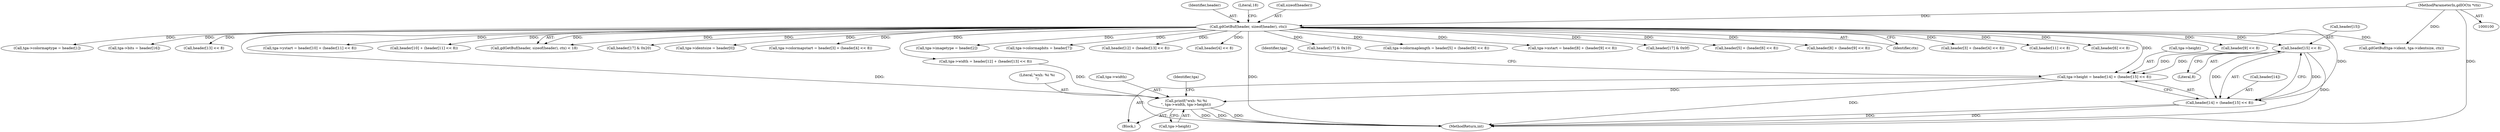 digraph "0_libgd_10ef1dca63d62433fda13309b4a228782db823f7_0@array" {
"1000220" [label="(Call,header[15] << 8)"];
"1000107" [label="(Call,gdGetBuf(header, sizeof(header), ctx))"];
"1000101" [label="(MethodParameterIn,gdIOCtx *ctx)"];
"1000212" [label="(Call,tga->height = header[14] + (header[15] << 8))"];
"1000283" [label="(Call,printf(\"wxh: %i %i\n\", tga->width, tga->height))"];
"1000216" [label="(Call,header[14] + (header[15] << 8))"];
"1000108" [label="(Identifier,header)"];
"1000285" [label="(Call,tga->width)"];
"1000224" [label="(Literal,8)"];
"1000284" [label="(Literal,\"wxh: %i %i\n\")"];
"1000112" [label="(Literal,18)"];
"1000181" [label="(Call,header[9] << 8)"];
"1000126" [label="(Call,tga->colormaptype = header[1])"];
"1000107" [label="(Call,gdGetBuf(header, sizeof(header), ctx))"];
"1000225" [label="(Call,tga->bits = header[16])"];
"1000213" [label="(Call,tga->height)"];
"1000227" [label="(Identifier,tga)"];
"1000207" [label="(Call,header[13] << 8)"];
"1000186" [label="(Call,tga->ystart = header[10] + (header[11] << 8))"];
"1000288" [label="(Call,tga->height)"];
"1000190" [label="(Call,header[10] + (header[11] << 8))"];
"1000283" [label="(Call,printf(\"wxh: %i %i\n\", tga->width, tga->height))"];
"1000106" [label="(Call,gdGetBuf(header, sizeof(header), ctx) < 18)"];
"1000258" [label="(Call,header[17] & 0x20)"];
"1000216" [label="(Call,header[14] + (header[15] << 8))"];
"1000119" [label="(Call,tga->identsize = header[0])"];
"1000140" [label="(Call,tga->colormapstart = header[3] + (header[4] << 8))"];
"1000199" [label="(Call,tga->width = header[12] + (header[13] << 8))"];
"1000346" [label="(Call,gdGetBuf(tga->ident, tga->identsize, ctx))"];
"1000133" [label="(Call,tga->imagetype = header[2])"];
"1000166" [label="(Call,tga->colormapbits = header[7])"];
"1000221" [label="(Call,header[15])"];
"1000101" [label="(MethodParameterIn,gdIOCtx *ctx)"];
"1000203" [label="(Call,header[12] + (header[13] << 8))"];
"1000293" [label="(Identifier,tga)"];
"1000109" [label="(Call,sizeof(header))"];
"1000148" [label="(Call,header[4] << 8)"];
"1000220" [label="(Call,header[15] << 8)"];
"1000246" [label="(Call,header[17] & 0x10)"];
"1000212" [label="(Call,tga->height = header[14] + (header[15] << 8))"];
"1000153" [label="(Call,tga->colormaplength = header[5] + (header[6] << 8))"];
"1000173" [label="(Call,tga->xstart = header[8] + (header[9] << 8))"];
"1000356" [label="(MethodReturn,int)"];
"1000236" [label="(Call,header[17] & 0x0f)"];
"1000103" [label="(Block,)"];
"1000157" [label="(Call,header[5] + (header[6] << 8))"];
"1000177" [label="(Call,header[8] + (header[9] << 8))"];
"1000111" [label="(Identifier,ctx)"];
"1000144" [label="(Call,header[3] + (header[4] << 8))"];
"1000194" [label="(Call,header[11] << 8)"];
"1000217" [label="(Call,header[14])"];
"1000161" [label="(Call,header[6] << 8)"];
"1000220" -> "1000216"  [label="AST: "];
"1000220" -> "1000224"  [label="CFG: "];
"1000221" -> "1000220"  [label="AST: "];
"1000224" -> "1000220"  [label="AST: "];
"1000216" -> "1000220"  [label="CFG: "];
"1000220" -> "1000356"  [label="DDG: "];
"1000220" -> "1000212"  [label="DDG: "];
"1000220" -> "1000212"  [label="DDG: "];
"1000220" -> "1000216"  [label="DDG: "];
"1000220" -> "1000216"  [label="DDG: "];
"1000107" -> "1000220"  [label="DDG: "];
"1000107" -> "1000106"  [label="AST: "];
"1000107" -> "1000111"  [label="CFG: "];
"1000108" -> "1000107"  [label="AST: "];
"1000109" -> "1000107"  [label="AST: "];
"1000111" -> "1000107"  [label="AST: "];
"1000112" -> "1000107"  [label="CFG: "];
"1000107" -> "1000356"  [label="DDG: "];
"1000107" -> "1000356"  [label="DDG: "];
"1000107" -> "1000106"  [label="DDG: "];
"1000107" -> "1000106"  [label="DDG: "];
"1000101" -> "1000107"  [label="DDG: "];
"1000107" -> "1000119"  [label="DDG: "];
"1000107" -> "1000126"  [label="DDG: "];
"1000107" -> "1000133"  [label="DDG: "];
"1000107" -> "1000140"  [label="DDG: "];
"1000107" -> "1000144"  [label="DDG: "];
"1000107" -> "1000148"  [label="DDG: "];
"1000107" -> "1000153"  [label="DDG: "];
"1000107" -> "1000157"  [label="DDG: "];
"1000107" -> "1000161"  [label="DDG: "];
"1000107" -> "1000166"  [label="DDG: "];
"1000107" -> "1000173"  [label="DDG: "];
"1000107" -> "1000177"  [label="DDG: "];
"1000107" -> "1000181"  [label="DDG: "];
"1000107" -> "1000186"  [label="DDG: "];
"1000107" -> "1000190"  [label="DDG: "];
"1000107" -> "1000194"  [label="DDG: "];
"1000107" -> "1000199"  [label="DDG: "];
"1000107" -> "1000203"  [label="DDG: "];
"1000107" -> "1000207"  [label="DDG: "];
"1000107" -> "1000212"  [label="DDG: "];
"1000107" -> "1000216"  [label="DDG: "];
"1000107" -> "1000225"  [label="DDG: "];
"1000107" -> "1000236"  [label="DDG: "];
"1000107" -> "1000246"  [label="DDG: "];
"1000107" -> "1000258"  [label="DDG: "];
"1000107" -> "1000346"  [label="DDG: "];
"1000101" -> "1000100"  [label="AST: "];
"1000101" -> "1000356"  [label="DDG: "];
"1000101" -> "1000346"  [label="DDG: "];
"1000212" -> "1000103"  [label="AST: "];
"1000212" -> "1000216"  [label="CFG: "];
"1000213" -> "1000212"  [label="AST: "];
"1000216" -> "1000212"  [label="AST: "];
"1000227" -> "1000212"  [label="CFG: "];
"1000212" -> "1000356"  [label="DDG: "];
"1000212" -> "1000283"  [label="DDG: "];
"1000283" -> "1000103"  [label="AST: "];
"1000283" -> "1000288"  [label="CFG: "];
"1000284" -> "1000283"  [label="AST: "];
"1000285" -> "1000283"  [label="AST: "];
"1000288" -> "1000283"  [label="AST: "];
"1000293" -> "1000283"  [label="CFG: "];
"1000283" -> "1000356"  [label="DDG: "];
"1000283" -> "1000356"  [label="DDG: "];
"1000283" -> "1000356"  [label="DDG: "];
"1000199" -> "1000283"  [label="DDG: "];
"1000217" -> "1000216"  [label="AST: "];
"1000216" -> "1000356"  [label="DDG: "];
"1000216" -> "1000356"  [label="DDG: "];
}
